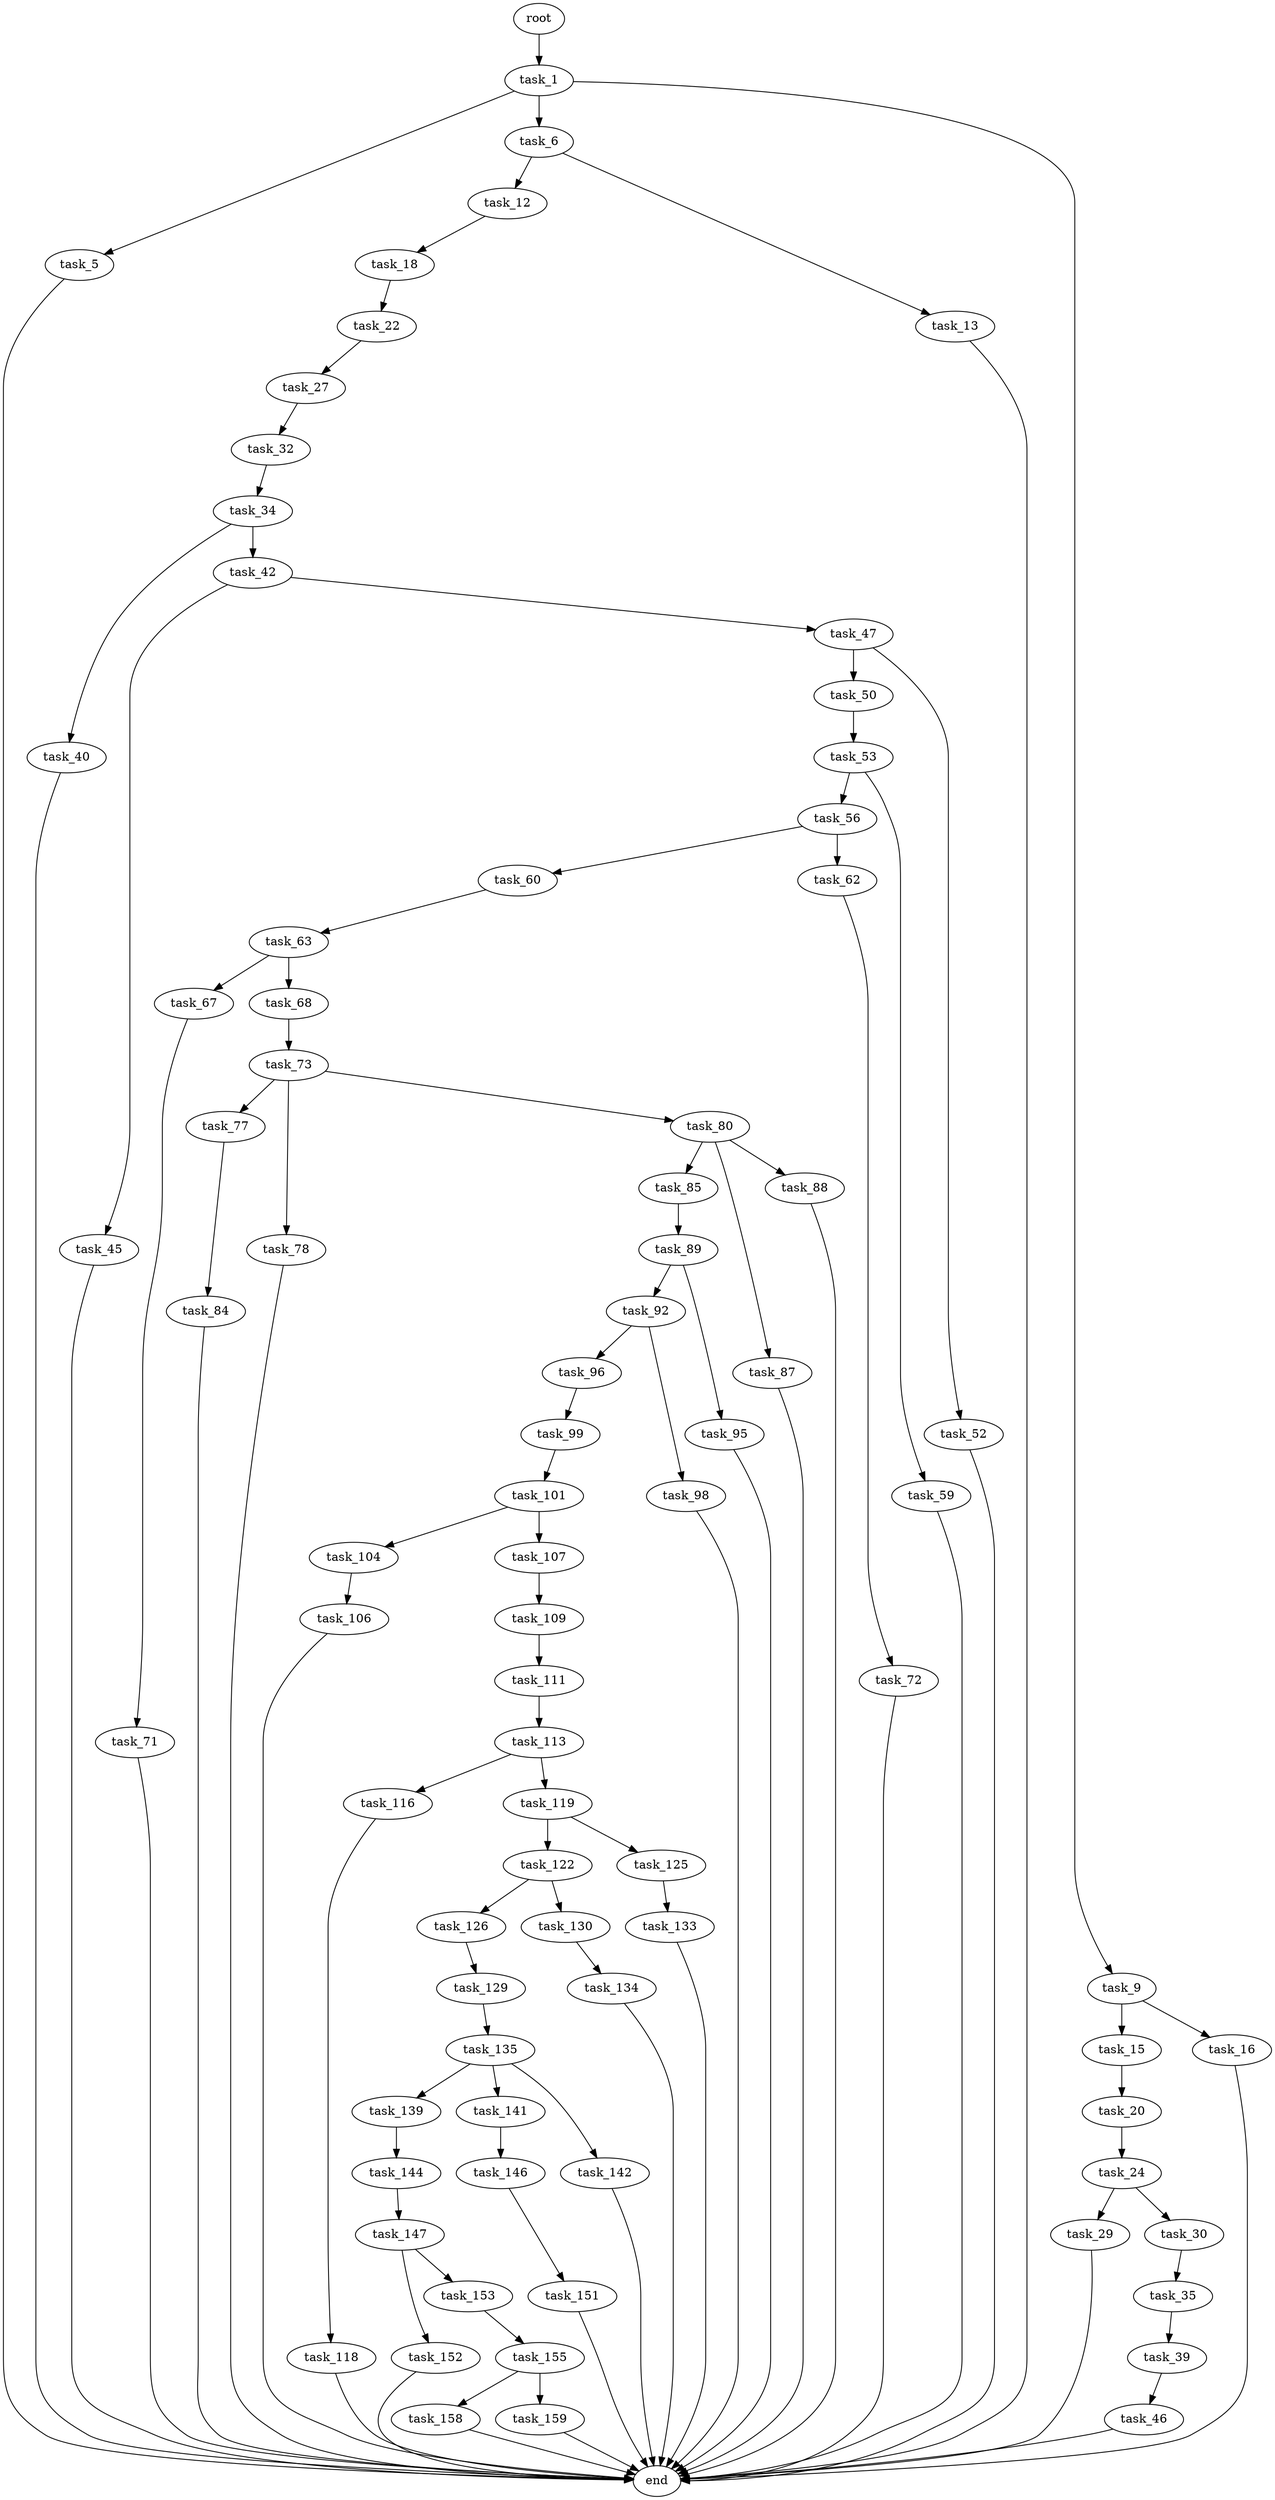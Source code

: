 digraph G {
  root [size="0.000000"];
  task_1 [size="541521140264.000000"];
  task_5 [size="8589934592.000000"];
  task_6 [size="22815248544.000000"];
  task_9 [size="46224699334.000000"];
  end [size="0.000000"];
  task_12 [size="20927564774.000000"];
  task_13 [size="531228564880.000000"];
  task_15 [size="26328889506.000000"];
  task_16 [size="8781856780.000000"];
  task_18 [size="34732302688.000000"];
  task_20 [size="28991029248.000000"];
  task_22 [size="18903524112.000000"];
  task_24 [size="27013031936.000000"];
  task_27 [size="134217728000.000000"];
  task_29 [size="493758344627.000000"];
  task_30 [size="8850627381.000000"];
  task_32 [size="8589934592.000000"];
  task_35 [size="782757789696.000000"];
  task_34 [size="6301384744.000000"];
  task_40 [size="40231180880.000000"];
  task_42 [size="368293445632.000000"];
  task_39 [size="7944385236.000000"];
  task_46 [size="7719565211.000000"];
  task_45 [size="782757789696.000000"];
  task_47 [size="265213016900.000000"];
  task_50 [size="16261520179.000000"];
  task_52 [size="29888127552.000000"];
  task_53 [size="705940778735.000000"];
  task_56 [size="368293445632.000000"];
  task_59 [size="1073741824000.000000"];
  task_60 [size="10021767704.000000"];
  task_62 [size="549755813888.000000"];
  task_63 [size="1073741824000.000000"];
  task_72 [size="922949658449.000000"];
  task_67 [size="9310279682.000000"];
  task_68 [size="782757789696.000000"];
  task_71 [size="3719475590.000000"];
  task_73 [size="161066884464.000000"];
  task_77 [size="29495245098.000000"];
  task_78 [size="7042127894.000000"];
  task_80 [size="170726106564.000000"];
  task_84 [size="116214705708.000000"];
  task_85 [size="46369559278.000000"];
  task_87 [size="231928233984.000000"];
  task_88 [size="28991029248.000000"];
  task_89 [size="7476841762.000000"];
  task_92 [size="134217728000.000000"];
  task_95 [size="2470654750.000000"];
  task_96 [size="3653831966.000000"];
  task_98 [size="4032310726.000000"];
  task_99 [size="1544824181.000000"];
  task_101 [size="549755813888.000000"];
  task_104 [size="368293445632.000000"];
  task_107 [size="134217728000.000000"];
  task_106 [size="5948006259.000000"];
  task_109 [size="8589934592.000000"];
  task_111 [size="28991029248.000000"];
  task_113 [size="134217728000.000000"];
  task_116 [size="368293445632.000000"];
  task_119 [size="368293445632.000000"];
  task_118 [size="30050376840.000000"];
  task_122 [size="196498236829.000000"];
  task_125 [size="287766982.000000"];
  task_126 [size="8589934592.000000"];
  task_130 [size="711322189136.000000"];
  task_133 [size="28991029248.000000"];
  task_129 [size="782757789696.000000"];
  task_135 [size="22312660568.000000"];
  task_134 [size="68719476736.000000"];
  task_139 [size="68719476736.000000"];
  task_141 [size="6764838351.000000"];
  task_142 [size="198329853878.000000"];
  task_144 [size="134217728000.000000"];
  task_146 [size="68719476736.000000"];
  task_147 [size="32608528496.000000"];
  task_151 [size="549755813888.000000"];
  task_152 [size="6193601992.000000"];
  task_153 [size="11757472732.000000"];
  task_155 [size="549755813888.000000"];
  task_158 [size="15795971520.000000"];
  task_159 [size="18191487394.000000"];

  root -> task_1 [size="1.000000"];
  task_1 -> task_5 [size="536870912.000000"];
  task_1 -> task_6 [size="536870912.000000"];
  task_1 -> task_9 [size="536870912.000000"];
  task_5 -> end [size="1.000000"];
  task_6 -> task_12 [size="536870912.000000"];
  task_6 -> task_13 [size="536870912.000000"];
  task_9 -> task_15 [size="33554432.000000"];
  task_9 -> task_16 [size="33554432.000000"];
  task_12 -> task_18 [size="536870912.000000"];
  task_13 -> end [size="1.000000"];
  task_15 -> task_20 [size="679477248.000000"];
  task_16 -> end [size="1.000000"];
  task_18 -> task_22 [size="33554432.000000"];
  task_20 -> task_24 [size="75497472.000000"];
  task_22 -> task_27 [size="301989888.000000"];
  task_24 -> task_29 [size="33554432.000000"];
  task_24 -> task_30 [size="33554432.000000"];
  task_27 -> task_32 [size="209715200.000000"];
  task_29 -> end [size="1.000000"];
  task_30 -> task_35 [size="301989888.000000"];
  task_32 -> task_34 [size="33554432.000000"];
  task_35 -> task_39 [size="679477248.000000"];
  task_34 -> task_40 [size="209715200.000000"];
  task_34 -> task_42 [size="209715200.000000"];
  task_40 -> end [size="1.000000"];
  task_42 -> task_45 [size="411041792.000000"];
  task_42 -> task_47 [size="411041792.000000"];
  task_39 -> task_46 [size="536870912.000000"];
  task_46 -> end [size="1.000000"];
  task_45 -> end [size="1.000000"];
  task_47 -> task_50 [size="536870912.000000"];
  task_47 -> task_52 [size="536870912.000000"];
  task_50 -> task_53 [size="411041792.000000"];
  task_52 -> end [size="1.000000"];
  task_53 -> task_56 [size="679477248.000000"];
  task_53 -> task_59 [size="679477248.000000"];
  task_56 -> task_60 [size="411041792.000000"];
  task_56 -> task_62 [size="411041792.000000"];
  task_59 -> end [size="1.000000"];
  task_60 -> task_63 [size="33554432.000000"];
  task_62 -> task_72 [size="536870912.000000"];
  task_63 -> task_67 [size="838860800.000000"];
  task_63 -> task_68 [size="838860800.000000"];
  task_72 -> end [size="1.000000"];
  task_67 -> task_71 [size="536870912.000000"];
  task_68 -> task_73 [size="679477248.000000"];
  task_71 -> end [size="1.000000"];
  task_73 -> task_77 [size="134217728.000000"];
  task_73 -> task_78 [size="134217728.000000"];
  task_73 -> task_80 [size="134217728.000000"];
  task_77 -> task_84 [size="536870912.000000"];
  task_78 -> end [size="1.000000"];
  task_80 -> task_85 [size="536870912.000000"];
  task_80 -> task_87 [size="536870912.000000"];
  task_80 -> task_88 [size="536870912.000000"];
  task_84 -> end [size="1.000000"];
  task_85 -> task_89 [size="838860800.000000"];
  task_87 -> end [size="1.000000"];
  task_88 -> end [size="1.000000"];
  task_89 -> task_92 [size="134217728.000000"];
  task_89 -> task_95 [size="134217728.000000"];
  task_92 -> task_96 [size="209715200.000000"];
  task_92 -> task_98 [size="209715200.000000"];
  task_95 -> end [size="1.000000"];
  task_96 -> task_99 [size="75497472.000000"];
  task_98 -> end [size="1.000000"];
  task_99 -> task_101 [size="33554432.000000"];
  task_101 -> task_104 [size="536870912.000000"];
  task_101 -> task_107 [size="536870912.000000"];
  task_104 -> task_106 [size="411041792.000000"];
  task_107 -> task_109 [size="209715200.000000"];
  task_106 -> end [size="1.000000"];
  task_109 -> task_111 [size="33554432.000000"];
  task_111 -> task_113 [size="75497472.000000"];
  task_113 -> task_116 [size="209715200.000000"];
  task_113 -> task_119 [size="209715200.000000"];
  task_116 -> task_118 [size="411041792.000000"];
  task_119 -> task_122 [size="411041792.000000"];
  task_119 -> task_125 [size="411041792.000000"];
  task_118 -> end [size="1.000000"];
  task_122 -> task_126 [size="301989888.000000"];
  task_122 -> task_130 [size="301989888.000000"];
  task_125 -> task_133 [size="33554432.000000"];
  task_126 -> task_129 [size="33554432.000000"];
  task_130 -> task_134 [size="536870912.000000"];
  task_133 -> end [size="1.000000"];
  task_129 -> task_135 [size="679477248.000000"];
  task_135 -> task_139 [size="679477248.000000"];
  task_135 -> task_141 [size="679477248.000000"];
  task_135 -> task_142 [size="679477248.000000"];
  task_134 -> end [size="1.000000"];
  task_139 -> task_144 [size="134217728.000000"];
  task_141 -> task_146 [size="411041792.000000"];
  task_142 -> end [size="1.000000"];
  task_144 -> task_147 [size="209715200.000000"];
  task_146 -> task_151 [size="134217728.000000"];
  task_147 -> task_152 [size="33554432.000000"];
  task_147 -> task_153 [size="33554432.000000"];
  task_151 -> end [size="1.000000"];
  task_152 -> end [size="1.000000"];
  task_153 -> task_155 [size="679477248.000000"];
  task_155 -> task_158 [size="536870912.000000"];
  task_155 -> task_159 [size="536870912.000000"];
  task_158 -> end [size="1.000000"];
  task_159 -> end [size="1.000000"];
}
